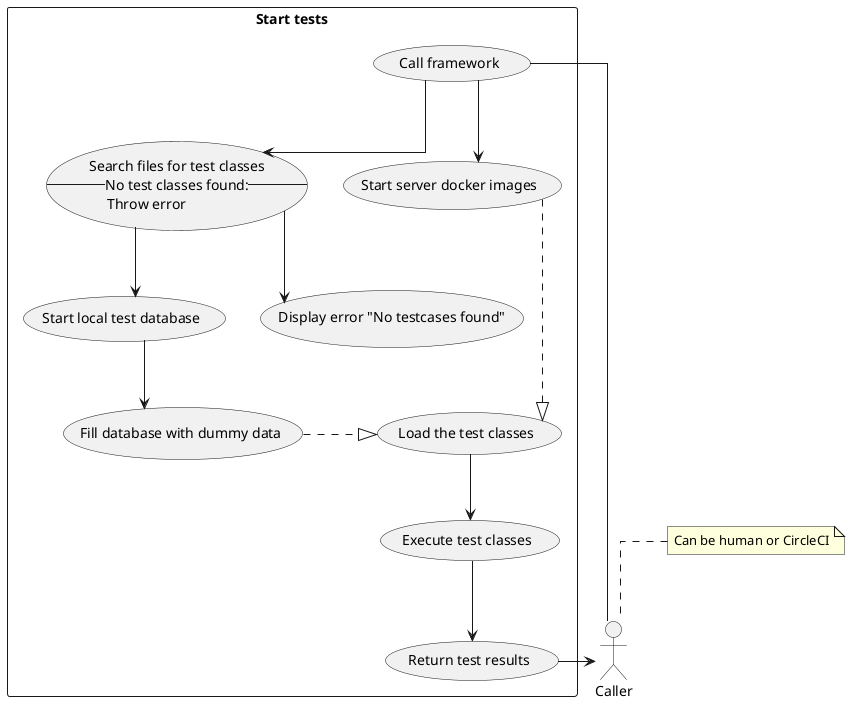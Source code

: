 @startuml usecase
skinparam linetype ortho

actor caller as "Caller"
note top of caller: Can be human or CircleCI

rectangle "Start tests" {
    usecase start as "Call framework"
    usecase search as "Search files for test classes
    --No test classes found:--
    Throw error"
    usecase db as "Start local test database"
    usecase init as "Fill database with dummy data"
    usecase servers as "Start server docker images"
    usecase load as "Load the test classes"
    usecase execute as "Execute test classes"
    usecase return as "Return test results"
    usecase error as "Display error "No testcases found""
}

caller- start
search --> error

start --> search
search --> db
db --> init
start --> servers
servers .|> load
init .|> load
load --> execute
execute --> return
return -> caller

@enduml